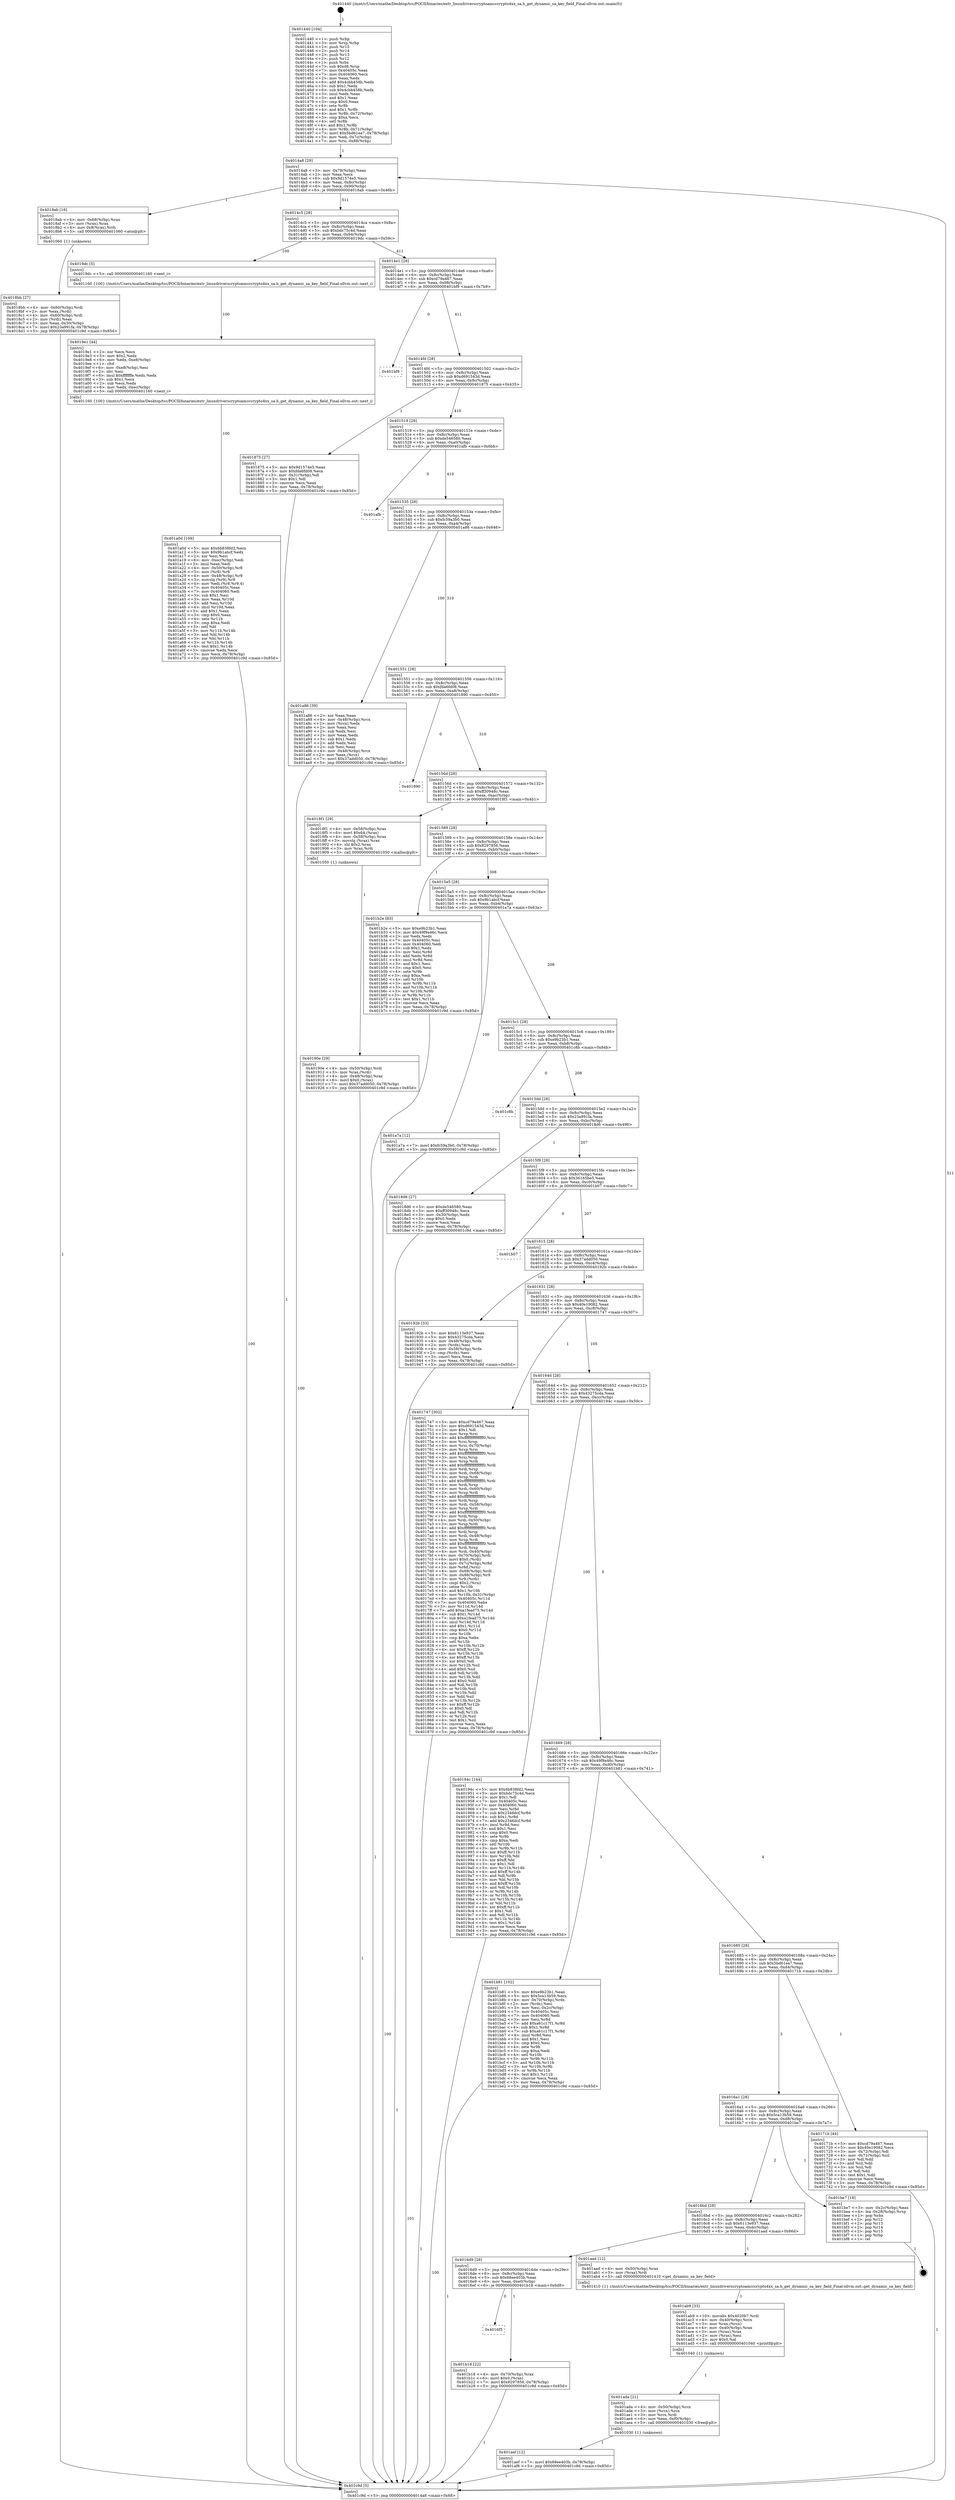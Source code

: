 digraph "0x401440" {
  label = "0x401440 (/mnt/c/Users/mathe/Desktop/tcc/POCII/binaries/extr_linuxdriverscryptoamcccrypto4xx_sa.h_get_dynamic_sa_key_field_Final-ollvm.out::main(0))"
  labelloc = "t"
  node[shape=record]

  Entry [label="",width=0.3,height=0.3,shape=circle,fillcolor=black,style=filled]
  "0x4014a8" [label="{
     0x4014a8 [29]\l
     | [instrs]\l
     &nbsp;&nbsp;0x4014a8 \<+3\>: mov -0x78(%rbp),%eax\l
     &nbsp;&nbsp;0x4014ab \<+2\>: mov %eax,%ecx\l
     &nbsp;&nbsp;0x4014ad \<+6\>: sub $0x9d1574e5,%ecx\l
     &nbsp;&nbsp;0x4014b3 \<+6\>: mov %eax,-0x8c(%rbp)\l
     &nbsp;&nbsp;0x4014b9 \<+6\>: mov %ecx,-0x90(%rbp)\l
     &nbsp;&nbsp;0x4014bf \<+6\>: je 00000000004018ab \<main+0x46b\>\l
  }"]
  "0x4018ab" [label="{
     0x4018ab [16]\l
     | [instrs]\l
     &nbsp;&nbsp;0x4018ab \<+4\>: mov -0x68(%rbp),%rax\l
     &nbsp;&nbsp;0x4018af \<+3\>: mov (%rax),%rax\l
     &nbsp;&nbsp;0x4018b2 \<+4\>: mov 0x8(%rax),%rdi\l
     &nbsp;&nbsp;0x4018b6 \<+5\>: call 0000000000401060 \<atoi@plt\>\l
     | [calls]\l
     &nbsp;&nbsp;0x401060 \{1\} (unknown)\l
  }"]
  "0x4014c5" [label="{
     0x4014c5 [28]\l
     | [instrs]\l
     &nbsp;&nbsp;0x4014c5 \<+5\>: jmp 00000000004014ca \<main+0x8a\>\l
     &nbsp;&nbsp;0x4014ca \<+6\>: mov -0x8c(%rbp),%eax\l
     &nbsp;&nbsp;0x4014d0 \<+5\>: sub $0xbdc75c4d,%eax\l
     &nbsp;&nbsp;0x4014d5 \<+6\>: mov %eax,-0x94(%rbp)\l
     &nbsp;&nbsp;0x4014db \<+6\>: je 00000000004019dc \<main+0x59c\>\l
  }"]
  Exit [label="",width=0.3,height=0.3,shape=circle,fillcolor=black,style=filled,peripheries=2]
  "0x4019dc" [label="{
     0x4019dc [5]\l
     | [instrs]\l
     &nbsp;&nbsp;0x4019dc \<+5\>: call 0000000000401160 \<next_i\>\l
     | [calls]\l
     &nbsp;&nbsp;0x401160 \{100\} (/mnt/c/Users/mathe/Desktop/tcc/POCII/binaries/extr_linuxdriverscryptoamcccrypto4xx_sa.h_get_dynamic_sa_key_field_Final-ollvm.out::next_i)\l
  }"]
  "0x4014e1" [label="{
     0x4014e1 [28]\l
     | [instrs]\l
     &nbsp;&nbsp;0x4014e1 \<+5\>: jmp 00000000004014e6 \<main+0xa6\>\l
     &nbsp;&nbsp;0x4014e6 \<+6\>: mov -0x8c(%rbp),%eax\l
     &nbsp;&nbsp;0x4014ec \<+5\>: sub $0xcd79a467,%eax\l
     &nbsp;&nbsp;0x4014f1 \<+6\>: mov %eax,-0x98(%rbp)\l
     &nbsp;&nbsp;0x4014f7 \<+6\>: je 0000000000401bf9 \<main+0x7b9\>\l
  }"]
  "0x4016f5" [label="{
     0x4016f5\l
  }", style=dashed]
  "0x401bf9" [label="{
     0x401bf9\l
  }", style=dashed]
  "0x4014fd" [label="{
     0x4014fd [28]\l
     | [instrs]\l
     &nbsp;&nbsp;0x4014fd \<+5\>: jmp 0000000000401502 \<main+0xc2\>\l
     &nbsp;&nbsp;0x401502 \<+6\>: mov -0x8c(%rbp),%eax\l
     &nbsp;&nbsp;0x401508 \<+5\>: sub $0xd691543d,%eax\l
     &nbsp;&nbsp;0x40150d \<+6\>: mov %eax,-0x9c(%rbp)\l
     &nbsp;&nbsp;0x401513 \<+6\>: je 0000000000401875 \<main+0x435\>\l
  }"]
  "0x401b18" [label="{
     0x401b18 [22]\l
     | [instrs]\l
     &nbsp;&nbsp;0x401b18 \<+4\>: mov -0x70(%rbp),%rax\l
     &nbsp;&nbsp;0x401b1c \<+6\>: movl $0x0,(%rax)\l
     &nbsp;&nbsp;0x401b22 \<+7\>: movl $0x8297856,-0x78(%rbp)\l
     &nbsp;&nbsp;0x401b29 \<+5\>: jmp 0000000000401c9d \<main+0x85d\>\l
  }"]
  "0x401875" [label="{
     0x401875 [27]\l
     | [instrs]\l
     &nbsp;&nbsp;0x401875 \<+5\>: mov $0x9d1574e5,%eax\l
     &nbsp;&nbsp;0x40187a \<+5\>: mov $0xfda6fd08,%ecx\l
     &nbsp;&nbsp;0x40187f \<+3\>: mov -0x31(%rbp),%dl\l
     &nbsp;&nbsp;0x401882 \<+3\>: test $0x1,%dl\l
     &nbsp;&nbsp;0x401885 \<+3\>: cmovne %ecx,%eax\l
     &nbsp;&nbsp;0x401888 \<+3\>: mov %eax,-0x78(%rbp)\l
     &nbsp;&nbsp;0x40188b \<+5\>: jmp 0000000000401c9d \<main+0x85d\>\l
  }"]
  "0x401519" [label="{
     0x401519 [28]\l
     | [instrs]\l
     &nbsp;&nbsp;0x401519 \<+5\>: jmp 000000000040151e \<main+0xde\>\l
     &nbsp;&nbsp;0x40151e \<+6\>: mov -0x8c(%rbp),%eax\l
     &nbsp;&nbsp;0x401524 \<+5\>: sub $0xde546580,%eax\l
     &nbsp;&nbsp;0x401529 \<+6\>: mov %eax,-0xa0(%rbp)\l
     &nbsp;&nbsp;0x40152f \<+6\>: je 0000000000401afb \<main+0x6bb\>\l
  }"]
  "0x401aef" [label="{
     0x401aef [12]\l
     | [instrs]\l
     &nbsp;&nbsp;0x401aef \<+7\>: movl $0x68ee403b,-0x78(%rbp)\l
     &nbsp;&nbsp;0x401af6 \<+5\>: jmp 0000000000401c9d \<main+0x85d\>\l
  }"]
  "0x401afb" [label="{
     0x401afb\l
  }", style=dashed]
  "0x401535" [label="{
     0x401535 [28]\l
     | [instrs]\l
     &nbsp;&nbsp;0x401535 \<+5\>: jmp 000000000040153a \<main+0xfa\>\l
     &nbsp;&nbsp;0x40153a \<+6\>: mov -0x8c(%rbp),%eax\l
     &nbsp;&nbsp;0x401540 \<+5\>: sub $0xfc59a3b0,%eax\l
     &nbsp;&nbsp;0x401545 \<+6\>: mov %eax,-0xa4(%rbp)\l
     &nbsp;&nbsp;0x40154b \<+6\>: je 0000000000401a86 \<main+0x646\>\l
  }"]
  "0x401ada" [label="{
     0x401ada [21]\l
     | [instrs]\l
     &nbsp;&nbsp;0x401ada \<+4\>: mov -0x50(%rbp),%rcx\l
     &nbsp;&nbsp;0x401ade \<+3\>: mov (%rcx),%rcx\l
     &nbsp;&nbsp;0x401ae1 \<+3\>: mov %rcx,%rdi\l
     &nbsp;&nbsp;0x401ae4 \<+6\>: mov %eax,-0xf0(%rbp)\l
     &nbsp;&nbsp;0x401aea \<+5\>: call 0000000000401030 \<free@plt\>\l
     | [calls]\l
     &nbsp;&nbsp;0x401030 \{1\} (unknown)\l
  }"]
  "0x401a86" [label="{
     0x401a86 [39]\l
     | [instrs]\l
     &nbsp;&nbsp;0x401a86 \<+2\>: xor %eax,%eax\l
     &nbsp;&nbsp;0x401a88 \<+4\>: mov -0x48(%rbp),%rcx\l
     &nbsp;&nbsp;0x401a8c \<+2\>: mov (%rcx),%edx\l
     &nbsp;&nbsp;0x401a8e \<+2\>: mov %eax,%esi\l
     &nbsp;&nbsp;0x401a90 \<+2\>: sub %edx,%esi\l
     &nbsp;&nbsp;0x401a92 \<+2\>: mov %eax,%edx\l
     &nbsp;&nbsp;0x401a94 \<+3\>: sub $0x1,%edx\l
     &nbsp;&nbsp;0x401a97 \<+2\>: add %edx,%esi\l
     &nbsp;&nbsp;0x401a99 \<+2\>: sub %esi,%eax\l
     &nbsp;&nbsp;0x401a9b \<+4\>: mov -0x48(%rbp),%rcx\l
     &nbsp;&nbsp;0x401a9f \<+2\>: mov %eax,(%rcx)\l
     &nbsp;&nbsp;0x401aa1 \<+7\>: movl $0x37add050,-0x78(%rbp)\l
     &nbsp;&nbsp;0x401aa8 \<+5\>: jmp 0000000000401c9d \<main+0x85d\>\l
  }"]
  "0x401551" [label="{
     0x401551 [28]\l
     | [instrs]\l
     &nbsp;&nbsp;0x401551 \<+5\>: jmp 0000000000401556 \<main+0x116\>\l
     &nbsp;&nbsp;0x401556 \<+6\>: mov -0x8c(%rbp),%eax\l
     &nbsp;&nbsp;0x40155c \<+5\>: sub $0xfda6fd08,%eax\l
     &nbsp;&nbsp;0x401561 \<+6\>: mov %eax,-0xa8(%rbp)\l
     &nbsp;&nbsp;0x401567 \<+6\>: je 0000000000401890 \<main+0x450\>\l
  }"]
  "0x401ab9" [label="{
     0x401ab9 [33]\l
     | [instrs]\l
     &nbsp;&nbsp;0x401ab9 \<+10\>: movabs $0x4020b7,%rdi\l
     &nbsp;&nbsp;0x401ac3 \<+4\>: mov -0x40(%rbp),%rcx\l
     &nbsp;&nbsp;0x401ac7 \<+3\>: mov %rax,(%rcx)\l
     &nbsp;&nbsp;0x401aca \<+4\>: mov -0x40(%rbp),%rax\l
     &nbsp;&nbsp;0x401ace \<+3\>: mov (%rax),%rax\l
     &nbsp;&nbsp;0x401ad1 \<+2\>: mov (%rax),%esi\l
     &nbsp;&nbsp;0x401ad3 \<+2\>: mov $0x0,%al\l
     &nbsp;&nbsp;0x401ad5 \<+5\>: call 0000000000401040 \<printf@plt\>\l
     | [calls]\l
     &nbsp;&nbsp;0x401040 \{1\} (unknown)\l
  }"]
  "0x401890" [label="{
     0x401890\l
  }", style=dashed]
  "0x40156d" [label="{
     0x40156d [28]\l
     | [instrs]\l
     &nbsp;&nbsp;0x40156d \<+5\>: jmp 0000000000401572 \<main+0x132\>\l
     &nbsp;&nbsp;0x401572 \<+6\>: mov -0x8c(%rbp),%eax\l
     &nbsp;&nbsp;0x401578 \<+5\>: sub $0xff30948c,%eax\l
     &nbsp;&nbsp;0x40157d \<+6\>: mov %eax,-0xac(%rbp)\l
     &nbsp;&nbsp;0x401583 \<+6\>: je 00000000004018f1 \<main+0x4b1\>\l
  }"]
  "0x4016d9" [label="{
     0x4016d9 [28]\l
     | [instrs]\l
     &nbsp;&nbsp;0x4016d9 \<+5\>: jmp 00000000004016de \<main+0x29e\>\l
     &nbsp;&nbsp;0x4016de \<+6\>: mov -0x8c(%rbp),%eax\l
     &nbsp;&nbsp;0x4016e4 \<+5\>: sub $0x68ee403b,%eax\l
     &nbsp;&nbsp;0x4016e9 \<+6\>: mov %eax,-0xe0(%rbp)\l
     &nbsp;&nbsp;0x4016ef \<+6\>: je 0000000000401b18 \<main+0x6d8\>\l
  }"]
  "0x4018f1" [label="{
     0x4018f1 [29]\l
     | [instrs]\l
     &nbsp;&nbsp;0x4018f1 \<+4\>: mov -0x58(%rbp),%rax\l
     &nbsp;&nbsp;0x4018f5 \<+6\>: movl $0x64,(%rax)\l
     &nbsp;&nbsp;0x4018fb \<+4\>: mov -0x58(%rbp),%rax\l
     &nbsp;&nbsp;0x4018ff \<+3\>: movslq (%rax),%rax\l
     &nbsp;&nbsp;0x401902 \<+4\>: shl $0x2,%rax\l
     &nbsp;&nbsp;0x401906 \<+3\>: mov %rax,%rdi\l
     &nbsp;&nbsp;0x401909 \<+5\>: call 0000000000401050 \<malloc@plt\>\l
     | [calls]\l
     &nbsp;&nbsp;0x401050 \{1\} (unknown)\l
  }"]
  "0x401589" [label="{
     0x401589 [28]\l
     | [instrs]\l
     &nbsp;&nbsp;0x401589 \<+5\>: jmp 000000000040158e \<main+0x14e\>\l
     &nbsp;&nbsp;0x40158e \<+6\>: mov -0x8c(%rbp),%eax\l
     &nbsp;&nbsp;0x401594 \<+5\>: sub $0x8297856,%eax\l
     &nbsp;&nbsp;0x401599 \<+6\>: mov %eax,-0xb0(%rbp)\l
     &nbsp;&nbsp;0x40159f \<+6\>: je 0000000000401b2e \<main+0x6ee\>\l
  }"]
  "0x401aad" [label="{
     0x401aad [12]\l
     | [instrs]\l
     &nbsp;&nbsp;0x401aad \<+4\>: mov -0x50(%rbp),%rax\l
     &nbsp;&nbsp;0x401ab1 \<+3\>: mov (%rax),%rdi\l
     &nbsp;&nbsp;0x401ab4 \<+5\>: call 0000000000401410 \<get_dynamic_sa_key_field\>\l
     | [calls]\l
     &nbsp;&nbsp;0x401410 \{1\} (/mnt/c/Users/mathe/Desktop/tcc/POCII/binaries/extr_linuxdriverscryptoamcccrypto4xx_sa.h_get_dynamic_sa_key_field_Final-ollvm.out::get_dynamic_sa_key_field)\l
  }"]
  "0x401b2e" [label="{
     0x401b2e [83]\l
     | [instrs]\l
     &nbsp;&nbsp;0x401b2e \<+5\>: mov $0xe9b23b1,%eax\l
     &nbsp;&nbsp;0x401b33 \<+5\>: mov $0x49f9a46c,%ecx\l
     &nbsp;&nbsp;0x401b38 \<+2\>: xor %edx,%edx\l
     &nbsp;&nbsp;0x401b3a \<+7\>: mov 0x40405c,%esi\l
     &nbsp;&nbsp;0x401b41 \<+7\>: mov 0x404060,%edi\l
     &nbsp;&nbsp;0x401b48 \<+3\>: sub $0x1,%edx\l
     &nbsp;&nbsp;0x401b4b \<+3\>: mov %esi,%r8d\l
     &nbsp;&nbsp;0x401b4e \<+3\>: add %edx,%r8d\l
     &nbsp;&nbsp;0x401b51 \<+4\>: imul %r8d,%esi\l
     &nbsp;&nbsp;0x401b55 \<+3\>: and $0x1,%esi\l
     &nbsp;&nbsp;0x401b58 \<+3\>: cmp $0x0,%esi\l
     &nbsp;&nbsp;0x401b5b \<+4\>: sete %r9b\l
     &nbsp;&nbsp;0x401b5f \<+3\>: cmp $0xa,%edi\l
     &nbsp;&nbsp;0x401b62 \<+4\>: setl %r10b\l
     &nbsp;&nbsp;0x401b66 \<+3\>: mov %r9b,%r11b\l
     &nbsp;&nbsp;0x401b69 \<+3\>: and %r10b,%r11b\l
     &nbsp;&nbsp;0x401b6c \<+3\>: xor %r10b,%r9b\l
     &nbsp;&nbsp;0x401b6f \<+3\>: or %r9b,%r11b\l
     &nbsp;&nbsp;0x401b72 \<+4\>: test $0x1,%r11b\l
     &nbsp;&nbsp;0x401b76 \<+3\>: cmovne %ecx,%eax\l
     &nbsp;&nbsp;0x401b79 \<+3\>: mov %eax,-0x78(%rbp)\l
     &nbsp;&nbsp;0x401b7c \<+5\>: jmp 0000000000401c9d \<main+0x85d\>\l
  }"]
  "0x4015a5" [label="{
     0x4015a5 [28]\l
     | [instrs]\l
     &nbsp;&nbsp;0x4015a5 \<+5\>: jmp 00000000004015aa \<main+0x16a\>\l
     &nbsp;&nbsp;0x4015aa \<+6\>: mov -0x8c(%rbp),%eax\l
     &nbsp;&nbsp;0x4015b0 \<+5\>: sub $0x9b1abcf,%eax\l
     &nbsp;&nbsp;0x4015b5 \<+6\>: mov %eax,-0xb4(%rbp)\l
     &nbsp;&nbsp;0x4015bb \<+6\>: je 0000000000401a7a \<main+0x63a\>\l
  }"]
  "0x4016bd" [label="{
     0x4016bd [28]\l
     | [instrs]\l
     &nbsp;&nbsp;0x4016bd \<+5\>: jmp 00000000004016c2 \<main+0x282\>\l
     &nbsp;&nbsp;0x4016c2 \<+6\>: mov -0x8c(%rbp),%eax\l
     &nbsp;&nbsp;0x4016c8 \<+5\>: sub $0x6113e937,%eax\l
     &nbsp;&nbsp;0x4016cd \<+6\>: mov %eax,-0xdc(%rbp)\l
     &nbsp;&nbsp;0x4016d3 \<+6\>: je 0000000000401aad \<main+0x66d\>\l
  }"]
  "0x401a7a" [label="{
     0x401a7a [12]\l
     | [instrs]\l
     &nbsp;&nbsp;0x401a7a \<+7\>: movl $0xfc59a3b0,-0x78(%rbp)\l
     &nbsp;&nbsp;0x401a81 \<+5\>: jmp 0000000000401c9d \<main+0x85d\>\l
  }"]
  "0x4015c1" [label="{
     0x4015c1 [28]\l
     | [instrs]\l
     &nbsp;&nbsp;0x4015c1 \<+5\>: jmp 00000000004015c6 \<main+0x186\>\l
     &nbsp;&nbsp;0x4015c6 \<+6\>: mov -0x8c(%rbp),%eax\l
     &nbsp;&nbsp;0x4015cc \<+5\>: sub $0xe9b23b1,%eax\l
     &nbsp;&nbsp;0x4015d1 \<+6\>: mov %eax,-0xb8(%rbp)\l
     &nbsp;&nbsp;0x4015d7 \<+6\>: je 0000000000401c8b \<main+0x84b\>\l
  }"]
  "0x401be7" [label="{
     0x401be7 [18]\l
     | [instrs]\l
     &nbsp;&nbsp;0x401be7 \<+3\>: mov -0x2c(%rbp),%eax\l
     &nbsp;&nbsp;0x401bea \<+4\>: lea -0x28(%rbp),%rsp\l
     &nbsp;&nbsp;0x401bee \<+1\>: pop %rbx\l
     &nbsp;&nbsp;0x401bef \<+2\>: pop %r12\l
     &nbsp;&nbsp;0x401bf1 \<+2\>: pop %r13\l
     &nbsp;&nbsp;0x401bf3 \<+2\>: pop %r14\l
     &nbsp;&nbsp;0x401bf5 \<+2\>: pop %r15\l
     &nbsp;&nbsp;0x401bf7 \<+1\>: pop %rbp\l
     &nbsp;&nbsp;0x401bf8 \<+1\>: ret\l
  }"]
  "0x401c8b" [label="{
     0x401c8b\l
  }", style=dashed]
  "0x4015dd" [label="{
     0x4015dd [28]\l
     | [instrs]\l
     &nbsp;&nbsp;0x4015dd \<+5\>: jmp 00000000004015e2 \<main+0x1a2\>\l
     &nbsp;&nbsp;0x4015e2 \<+6\>: mov -0x8c(%rbp),%eax\l
     &nbsp;&nbsp;0x4015e8 \<+5\>: sub $0x23a991fa,%eax\l
     &nbsp;&nbsp;0x4015ed \<+6\>: mov %eax,-0xbc(%rbp)\l
     &nbsp;&nbsp;0x4015f3 \<+6\>: je 00000000004018d6 \<main+0x496\>\l
  }"]
  "0x401a0d" [label="{
     0x401a0d [109]\l
     | [instrs]\l
     &nbsp;&nbsp;0x401a0d \<+5\>: mov $0x6b838fd2,%ecx\l
     &nbsp;&nbsp;0x401a12 \<+5\>: mov $0x9b1abcf,%edx\l
     &nbsp;&nbsp;0x401a17 \<+2\>: xor %esi,%esi\l
     &nbsp;&nbsp;0x401a19 \<+6\>: mov -0xec(%rbp),%edi\l
     &nbsp;&nbsp;0x401a1f \<+3\>: imul %eax,%edi\l
     &nbsp;&nbsp;0x401a22 \<+4\>: mov -0x50(%rbp),%r8\l
     &nbsp;&nbsp;0x401a26 \<+3\>: mov (%r8),%r8\l
     &nbsp;&nbsp;0x401a29 \<+4\>: mov -0x48(%rbp),%r9\l
     &nbsp;&nbsp;0x401a2d \<+3\>: movslq (%r9),%r9\l
     &nbsp;&nbsp;0x401a30 \<+4\>: mov %edi,(%r8,%r9,4)\l
     &nbsp;&nbsp;0x401a34 \<+7\>: mov 0x40405c,%eax\l
     &nbsp;&nbsp;0x401a3b \<+7\>: mov 0x404060,%edi\l
     &nbsp;&nbsp;0x401a42 \<+3\>: sub $0x1,%esi\l
     &nbsp;&nbsp;0x401a45 \<+3\>: mov %eax,%r10d\l
     &nbsp;&nbsp;0x401a48 \<+3\>: add %esi,%r10d\l
     &nbsp;&nbsp;0x401a4b \<+4\>: imul %r10d,%eax\l
     &nbsp;&nbsp;0x401a4f \<+3\>: and $0x1,%eax\l
     &nbsp;&nbsp;0x401a52 \<+3\>: cmp $0x0,%eax\l
     &nbsp;&nbsp;0x401a55 \<+4\>: sete %r11b\l
     &nbsp;&nbsp;0x401a59 \<+3\>: cmp $0xa,%edi\l
     &nbsp;&nbsp;0x401a5c \<+3\>: setl %bl\l
     &nbsp;&nbsp;0x401a5f \<+3\>: mov %r11b,%r14b\l
     &nbsp;&nbsp;0x401a62 \<+3\>: and %bl,%r14b\l
     &nbsp;&nbsp;0x401a65 \<+3\>: xor %bl,%r11b\l
     &nbsp;&nbsp;0x401a68 \<+3\>: or %r11b,%r14b\l
     &nbsp;&nbsp;0x401a6b \<+4\>: test $0x1,%r14b\l
     &nbsp;&nbsp;0x401a6f \<+3\>: cmovne %edx,%ecx\l
     &nbsp;&nbsp;0x401a72 \<+3\>: mov %ecx,-0x78(%rbp)\l
     &nbsp;&nbsp;0x401a75 \<+5\>: jmp 0000000000401c9d \<main+0x85d\>\l
  }"]
  "0x4018d6" [label="{
     0x4018d6 [27]\l
     | [instrs]\l
     &nbsp;&nbsp;0x4018d6 \<+5\>: mov $0xde546580,%eax\l
     &nbsp;&nbsp;0x4018db \<+5\>: mov $0xff30948c,%ecx\l
     &nbsp;&nbsp;0x4018e0 \<+3\>: mov -0x30(%rbp),%edx\l
     &nbsp;&nbsp;0x4018e3 \<+3\>: cmp $0x0,%edx\l
     &nbsp;&nbsp;0x4018e6 \<+3\>: cmove %ecx,%eax\l
     &nbsp;&nbsp;0x4018e9 \<+3\>: mov %eax,-0x78(%rbp)\l
     &nbsp;&nbsp;0x4018ec \<+5\>: jmp 0000000000401c9d \<main+0x85d\>\l
  }"]
  "0x4015f9" [label="{
     0x4015f9 [28]\l
     | [instrs]\l
     &nbsp;&nbsp;0x4015f9 \<+5\>: jmp 00000000004015fe \<main+0x1be\>\l
     &nbsp;&nbsp;0x4015fe \<+6\>: mov -0x8c(%rbp),%eax\l
     &nbsp;&nbsp;0x401604 \<+5\>: sub $0x36165be5,%eax\l
     &nbsp;&nbsp;0x401609 \<+6\>: mov %eax,-0xc0(%rbp)\l
     &nbsp;&nbsp;0x40160f \<+6\>: je 0000000000401b07 \<main+0x6c7\>\l
  }"]
  "0x4019e1" [label="{
     0x4019e1 [44]\l
     | [instrs]\l
     &nbsp;&nbsp;0x4019e1 \<+2\>: xor %ecx,%ecx\l
     &nbsp;&nbsp;0x4019e3 \<+5\>: mov $0x2,%edx\l
     &nbsp;&nbsp;0x4019e8 \<+6\>: mov %edx,-0xe8(%rbp)\l
     &nbsp;&nbsp;0x4019ee \<+1\>: cltd\l
     &nbsp;&nbsp;0x4019ef \<+6\>: mov -0xe8(%rbp),%esi\l
     &nbsp;&nbsp;0x4019f5 \<+2\>: idiv %esi\l
     &nbsp;&nbsp;0x4019f7 \<+6\>: imul $0xfffffffe,%edx,%edx\l
     &nbsp;&nbsp;0x4019fd \<+3\>: sub $0x1,%ecx\l
     &nbsp;&nbsp;0x401a00 \<+2\>: sub %ecx,%edx\l
     &nbsp;&nbsp;0x401a02 \<+6\>: mov %edx,-0xec(%rbp)\l
     &nbsp;&nbsp;0x401a08 \<+5\>: call 0000000000401160 \<next_i\>\l
     | [calls]\l
     &nbsp;&nbsp;0x401160 \{100\} (/mnt/c/Users/mathe/Desktop/tcc/POCII/binaries/extr_linuxdriverscryptoamcccrypto4xx_sa.h_get_dynamic_sa_key_field_Final-ollvm.out::next_i)\l
  }"]
  "0x401b07" [label="{
     0x401b07\l
  }", style=dashed]
  "0x401615" [label="{
     0x401615 [28]\l
     | [instrs]\l
     &nbsp;&nbsp;0x401615 \<+5\>: jmp 000000000040161a \<main+0x1da\>\l
     &nbsp;&nbsp;0x40161a \<+6\>: mov -0x8c(%rbp),%eax\l
     &nbsp;&nbsp;0x401620 \<+5\>: sub $0x37add050,%eax\l
     &nbsp;&nbsp;0x401625 \<+6\>: mov %eax,-0xc4(%rbp)\l
     &nbsp;&nbsp;0x40162b \<+6\>: je 000000000040192b \<main+0x4eb\>\l
  }"]
  "0x40190e" [label="{
     0x40190e [29]\l
     | [instrs]\l
     &nbsp;&nbsp;0x40190e \<+4\>: mov -0x50(%rbp),%rdi\l
     &nbsp;&nbsp;0x401912 \<+3\>: mov %rax,(%rdi)\l
     &nbsp;&nbsp;0x401915 \<+4\>: mov -0x48(%rbp),%rax\l
     &nbsp;&nbsp;0x401919 \<+6\>: movl $0x0,(%rax)\l
     &nbsp;&nbsp;0x40191f \<+7\>: movl $0x37add050,-0x78(%rbp)\l
     &nbsp;&nbsp;0x401926 \<+5\>: jmp 0000000000401c9d \<main+0x85d\>\l
  }"]
  "0x40192b" [label="{
     0x40192b [33]\l
     | [instrs]\l
     &nbsp;&nbsp;0x40192b \<+5\>: mov $0x6113e937,%eax\l
     &nbsp;&nbsp;0x401930 \<+5\>: mov $0x43275cda,%ecx\l
     &nbsp;&nbsp;0x401935 \<+4\>: mov -0x48(%rbp),%rdx\l
     &nbsp;&nbsp;0x401939 \<+2\>: mov (%rdx),%esi\l
     &nbsp;&nbsp;0x40193b \<+4\>: mov -0x58(%rbp),%rdx\l
     &nbsp;&nbsp;0x40193f \<+2\>: cmp (%rdx),%esi\l
     &nbsp;&nbsp;0x401941 \<+3\>: cmovl %ecx,%eax\l
     &nbsp;&nbsp;0x401944 \<+3\>: mov %eax,-0x78(%rbp)\l
     &nbsp;&nbsp;0x401947 \<+5\>: jmp 0000000000401c9d \<main+0x85d\>\l
  }"]
  "0x401631" [label="{
     0x401631 [28]\l
     | [instrs]\l
     &nbsp;&nbsp;0x401631 \<+5\>: jmp 0000000000401636 \<main+0x1f6\>\l
     &nbsp;&nbsp;0x401636 \<+6\>: mov -0x8c(%rbp),%eax\l
     &nbsp;&nbsp;0x40163c \<+5\>: sub $0x40e19082,%eax\l
     &nbsp;&nbsp;0x401641 \<+6\>: mov %eax,-0xc8(%rbp)\l
     &nbsp;&nbsp;0x401647 \<+6\>: je 0000000000401747 \<main+0x307\>\l
  }"]
  "0x4018bb" [label="{
     0x4018bb [27]\l
     | [instrs]\l
     &nbsp;&nbsp;0x4018bb \<+4\>: mov -0x60(%rbp),%rdi\l
     &nbsp;&nbsp;0x4018bf \<+2\>: mov %eax,(%rdi)\l
     &nbsp;&nbsp;0x4018c1 \<+4\>: mov -0x60(%rbp),%rdi\l
     &nbsp;&nbsp;0x4018c5 \<+2\>: mov (%rdi),%eax\l
     &nbsp;&nbsp;0x4018c7 \<+3\>: mov %eax,-0x30(%rbp)\l
     &nbsp;&nbsp;0x4018ca \<+7\>: movl $0x23a991fa,-0x78(%rbp)\l
     &nbsp;&nbsp;0x4018d1 \<+5\>: jmp 0000000000401c9d \<main+0x85d\>\l
  }"]
  "0x401747" [label="{
     0x401747 [302]\l
     | [instrs]\l
     &nbsp;&nbsp;0x401747 \<+5\>: mov $0xcd79a467,%eax\l
     &nbsp;&nbsp;0x40174c \<+5\>: mov $0xd691543d,%ecx\l
     &nbsp;&nbsp;0x401751 \<+2\>: mov $0x1,%dl\l
     &nbsp;&nbsp;0x401753 \<+3\>: mov %rsp,%rsi\l
     &nbsp;&nbsp;0x401756 \<+4\>: add $0xfffffffffffffff0,%rsi\l
     &nbsp;&nbsp;0x40175a \<+3\>: mov %rsi,%rsp\l
     &nbsp;&nbsp;0x40175d \<+4\>: mov %rsi,-0x70(%rbp)\l
     &nbsp;&nbsp;0x401761 \<+3\>: mov %rsp,%rsi\l
     &nbsp;&nbsp;0x401764 \<+4\>: add $0xfffffffffffffff0,%rsi\l
     &nbsp;&nbsp;0x401768 \<+3\>: mov %rsi,%rsp\l
     &nbsp;&nbsp;0x40176b \<+3\>: mov %rsp,%rdi\l
     &nbsp;&nbsp;0x40176e \<+4\>: add $0xfffffffffffffff0,%rdi\l
     &nbsp;&nbsp;0x401772 \<+3\>: mov %rdi,%rsp\l
     &nbsp;&nbsp;0x401775 \<+4\>: mov %rdi,-0x68(%rbp)\l
     &nbsp;&nbsp;0x401779 \<+3\>: mov %rsp,%rdi\l
     &nbsp;&nbsp;0x40177c \<+4\>: add $0xfffffffffffffff0,%rdi\l
     &nbsp;&nbsp;0x401780 \<+3\>: mov %rdi,%rsp\l
     &nbsp;&nbsp;0x401783 \<+4\>: mov %rdi,-0x60(%rbp)\l
     &nbsp;&nbsp;0x401787 \<+3\>: mov %rsp,%rdi\l
     &nbsp;&nbsp;0x40178a \<+4\>: add $0xfffffffffffffff0,%rdi\l
     &nbsp;&nbsp;0x40178e \<+3\>: mov %rdi,%rsp\l
     &nbsp;&nbsp;0x401791 \<+4\>: mov %rdi,-0x58(%rbp)\l
     &nbsp;&nbsp;0x401795 \<+3\>: mov %rsp,%rdi\l
     &nbsp;&nbsp;0x401798 \<+4\>: add $0xfffffffffffffff0,%rdi\l
     &nbsp;&nbsp;0x40179c \<+3\>: mov %rdi,%rsp\l
     &nbsp;&nbsp;0x40179f \<+4\>: mov %rdi,-0x50(%rbp)\l
     &nbsp;&nbsp;0x4017a3 \<+3\>: mov %rsp,%rdi\l
     &nbsp;&nbsp;0x4017a6 \<+4\>: add $0xfffffffffffffff0,%rdi\l
     &nbsp;&nbsp;0x4017aa \<+3\>: mov %rdi,%rsp\l
     &nbsp;&nbsp;0x4017ad \<+4\>: mov %rdi,-0x48(%rbp)\l
     &nbsp;&nbsp;0x4017b1 \<+3\>: mov %rsp,%rdi\l
     &nbsp;&nbsp;0x4017b4 \<+4\>: add $0xfffffffffffffff0,%rdi\l
     &nbsp;&nbsp;0x4017b8 \<+3\>: mov %rdi,%rsp\l
     &nbsp;&nbsp;0x4017bb \<+4\>: mov %rdi,-0x40(%rbp)\l
     &nbsp;&nbsp;0x4017bf \<+4\>: mov -0x70(%rbp),%rdi\l
     &nbsp;&nbsp;0x4017c3 \<+6\>: movl $0x0,(%rdi)\l
     &nbsp;&nbsp;0x4017c9 \<+4\>: mov -0x7c(%rbp),%r8d\l
     &nbsp;&nbsp;0x4017cd \<+3\>: mov %r8d,(%rsi)\l
     &nbsp;&nbsp;0x4017d0 \<+4\>: mov -0x68(%rbp),%rdi\l
     &nbsp;&nbsp;0x4017d4 \<+7\>: mov -0x88(%rbp),%r9\l
     &nbsp;&nbsp;0x4017db \<+3\>: mov %r9,(%rdi)\l
     &nbsp;&nbsp;0x4017de \<+3\>: cmpl $0x2,(%rsi)\l
     &nbsp;&nbsp;0x4017e1 \<+4\>: setne %r10b\l
     &nbsp;&nbsp;0x4017e5 \<+4\>: and $0x1,%r10b\l
     &nbsp;&nbsp;0x4017e9 \<+4\>: mov %r10b,-0x31(%rbp)\l
     &nbsp;&nbsp;0x4017ed \<+8\>: mov 0x40405c,%r11d\l
     &nbsp;&nbsp;0x4017f5 \<+7\>: mov 0x404060,%ebx\l
     &nbsp;&nbsp;0x4017fc \<+3\>: mov %r11d,%r14d\l
     &nbsp;&nbsp;0x4017ff \<+7\>: add $0xa1fead75,%r14d\l
     &nbsp;&nbsp;0x401806 \<+4\>: sub $0x1,%r14d\l
     &nbsp;&nbsp;0x40180a \<+7\>: sub $0xa1fead75,%r14d\l
     &nbsp;&nbsp;0x401811 \<+4\>: imul %r14d,%r11d\l
     &nbsp;&nbsp;0x401815 \<+4\>: and $0x1,%r11d\l
     &nbsp;&nbsp;0x401819 \<+4\>: cmp $0x0,%r11d\l
     &nbsp;&nbsp;0x40181d \<+4\>: sete %r10b\l
     &nbsp;&nbsp;0x401821 \<+3\>: cmp $0xa,%ebx\l
     &nbsp;&nbsp;0x401824 \<+4\>: setl %r15b\l
     &nbsp;&nbsp;0x401828 \<+3\>: mov %r10b,%r12b\l
     &nbsp;&nbsp;0x40182b \<+4\>: xor $0xff,%r12b\l
     &nbsp;&nbsp;0x40182f \<+3\>: mov %r15b,%r13b\l
     &nbsp;&nbsp;0x401832 \<+4\>: xor $0xff,%r13b\l
     &nbsp;&nbsp;0x401836 \<+3\>: xor $0x0,%dl\l
     &nbsp;&nbsp;0x401839 \<+3\>: mov %r12b,%sil\l
     &nbsp;&nbsp;0x40183c \<+4\>: and $0x0,%sil\l
     &nbsp;&nbsp;0x401840 \<+3\>: and %dl,%r10b\l
     &nbsp;&nbsp;0x401843 \<+3\>: mov %r13b,%dil\l
     &nbsp;&nbsp;0x401846 \<+4\>: and $0x0,%dil\l
     &nbsp;&nbsp;0x40184a \<+3\>: and %dl,%r15b\l
     &nbsp;&nbsp;0x40184d \<+3\>: or %r10b,%sil\l
     &nbsp;&nbsp;0x401850 \<+3\>: or %r15b,%dil\l
     &nbsp;&nbsp;0x401853 \<+3\>: xor %dil,%sil\l
     &nbsp;&nbsp;0x401856 \<+3\>: or %r13b,%r12b\l
     &nbsp;&nbsp;0x401859 \<+4\>: xor $0xff,%r12b\l
     &nbsp;&nbsp;0x40185d \<+3\>: or $0x0,%dl\l
     &nbsp;&nbsp;0x401860 \<+3\>: and %dl,%r12b\l
     &nbsp;&nbsp;0x401863 \<+3\>: or %r12b,%sil\l
     &nbsp;&nbsp;0x401866 \<+4\>: test $0x1,%sil\l
     &nbsp;&nbsp;0x40186a \<+3\>: cmovne %ecx,%eax\l
     &nbsp;&nbsp;0x40186d \<+3\>: mov %eax,-0x78(%rbp)\l
     &nbsp;&nbsp;0x401870 \<+5\>: jmp 0000000000401c9d \<main+0x85d\>\l
  }"]
  "0x40164d" [label="{
     0x40164d [28]\l
     | [instrs]\l
     &nbsp;&nbsp;0x40164d \<+5\>: jmp 0000000000401652 \<main+0x212\>\l
     &nbsp;&nbsp;0x401652 \<+6\>: mov -0x8c(%rbp),%eax\l
     &nbsp;&nbsp;0x401658 \<+5\>: sub $0x43275cda,%eax\l
     &nbsp;&nbsp;0x40165d \<+6\>: mov %eax,-0xcc(%rbp)\l
     &nbsp;&nbsp;0x401663 \<+6\>: je 000000000040194c \<main+0x50c\>\l
  }"]
  "0x401440" [label="{
     0x401440 [104]\l
     | [instrs]\l
     &nbsp;&nbsp;0x401440 \<+1\>: push %rbp\l
     &nbsp;&nbsp;0x401441 \<+3\>: mov %rsp,%rbp\l
     &nbsp;&nbsp;0x401444 \<+2\>: push %r15\l
     &nbsp;&nbsp;0x401446 \<+2\>: push %r14\l
     &nbsp;&nbsp;0x401448 \<+2\>: push %r13\l
     &nbsp;&nbsp;0x40144a \<+2\>: push %r12\l
     &nbsp;&nbsp;0x40144c \<+1\>: push %rbx\l
     &nbsp;&nbsp;0x40144d \<+7\>: sub $0xd8,%rsp\l
     &nbsp;&nbsp;0x401454 \<+7\>: mov 0x40405c,%eax\l
     &nbsp;&nbsp;0x40145b \<+7\>: mov 0x404060,%ecx\l
     &nbsp;&nbsp;0x401462 \<+2\>: mov %eax,%edx\l
     &nbsp;&nbsp;0x401464 \<+6\>: add $0x4cbb458b,%edx\l
     &nbsp;&nbsp;0x40146a \<+3\>: sub $0x1,%edx\l
     &nbsp;&nbsp;0x40146d \<+6\>: sub $0x4cbb458b,%edx\l
     &nbsp;&nbsp;0x401473 \<+3\>: imul %edx,%eax\l
     &nbsp;&nbsp;0x401476 \<+3\>: and $0x1,%eax\l
     &nbsp;&nbsp;0x401479 \<+3\>: cmp $0x0,%eax\l
     &nbsp;&nbsp;0x40147c \<+4\>: sete %r8b\l
     &nbsp;&nbsp;0x401480 \<+4\>: and $0x1,%r8b\l
     &nbsp;&nbsp;0x401484 \<+4\>: mov %r8b,-0x72(%rbp)\l
     &nbsp;&nbsp;0x401488 \<+3\>: cmp $0xa,%ecx\l
     &nbsp;&nbsp;0x40148b \<+4\>: setl %r8b\l
     &nbsp;&nbsp;0x40148f \<+4\>: and $0x1,%r8b\l
     &nbsp;&nbsp;0x401493 \<+4\>: mov %r8b,-0x71(%rbp)\l
     &nbsp;&nbsp;0x401497 \<+7\>: movl $0x5bd61ea7,-0x78(%rbp)\l
     &nbsp;&nbsp;0x40149e \<+3\>: mov %edi,-0x7c(%rbp)\l
     &nbsp;&nbsp;0x4014a1 \<+7\>: mov %rsi,-0x88(%rbp)\l
  }"]
  "0x40194c" [label="{
     0x40194c [144]\l
     | [instrs]\l
     &nbsp;&nbsp;0x40194c \<+5\>: mov $0x6b838fd2,%eax\l
     &nbsp;&nbsp;0x401951 \<+5\>: mov $0xbdc75c4d,%ecx\l
     &nbsp;&nbsp;0x401956 \<+2\>: mov $0x1,%dl\l
     &nbsp;&nbsp;0x401958 \<+7\>: mov 0x40405c,%esi\l
     &nbsp;&nbsp;0x40195f \<+7\>: mov 0x404060,%edi\l
     &nbsp;&nbsp;0x401966 \<+3\>: mov %esi,%r8d\l
     &nbsp;&nbsp;0x401969 \<+7\>: sub $0x2346dcf,%r8d\l
     &nbsp;&nbsp;0x401970 \<+4\>: sub $0x1,%r8d\l
     &nbsp;&nbsp;0x401974 \<+7\>: add $0x2346dcf,%r8d\l
     &nbsp;&nbsp;0x40197b \<+4\>: imul %r8d,%esi\l
     &nbsp;&nbsp;0x40197f \<+3\>: and $0x1,%esi\l
     &nbsp;&nbsp;0x401982 \<+3\>: cmp $0x0,%esi\l
     &nbsp;&nbsp;0x401985 \<+4\>: sete %r9b\l
     &nbsp;&nbsp;0x401989 \<+3\>: cmp $0xa,%edi\l
     &nbsp;&nbsp;0x40198c \<+4\>: setl %r10b\l
     &nbsp;&nbsp;0x401990 \<+3\>: mov %r9b,%r11b\l
     &nbsp;&nbsp;0x401993 \<+4\>: xor $0xff,%r11b\l
     &nbsp;&nbsp;0x401997 \<+3\>: mov %r10b,%bl\l
     &nbsp;&nbsp;0x40199a \<+3\>: xor $0xff,%bl\l
     &nbsp;&nbsp;0x40199d \<+3\>: xor $0x1,%dl\l
     &nbsp;&nbsp;0x4019a0 \<+3\>: mov %r11b,%r14b\l
     &nbsp;&nbsp;0x4019a3 \<+4\>: and $0xff,%r14b\l
     &nbsp;&nbsp;0x4019a7 \<+3\>: and %dl,%r9b\l
     &nbsp;&nbsp;0x4019aa \<+3\>: mov %bl,%r15b\l
     &nbsp;&nbsp;0x4019ad \<+4\>: and $0xff,%r15b\l
     &nbsp;&nbsp;0x4019b1 \<+3\>: and %dl,%r10b\l
     &nbsp;&nbsp;0x4019b4 \<+3\>: or %r9b,%r14b\l
     &nbsp;&nbsp;0x4019b7 \<+3\>: or %r10b,%r15b\l
     &nbsp;&nbsp;0x4019ba \<+3\>: xor %r15b,%r14b\l
     &nbsp;&nbsp;0x4019bd \<+3\>: or %bl,%r11b\l
     &nbsp;&nbsp;0x4019c0 \<+4\>: xor $0xff,%r11b\l
     &nbsp;&nbsp;0x4019c4 \<+3\>: or $0x1,%dl\l
     &nbsp;&nbsp;0x4019c7 \<+3\>: and %dl,%r11b\l
     &nbsp;&nbsp;0x4019ca \<+3\>: or %r11b,%r14b\l
     &nbsp;&nbsp;0x4019cd \<+4\>: test $0x1,%r14b\l
     &nbsp;&nbsp;0x4019d1 \<+3\>: cmovne %ecx,%eax\l
     &nbsp;&nbsp;0x4019d4 \<+3\>: mov %eax,-0x78(%rbp)\l
     &nbsp;&nbsp;0x4019d7 \<+5\>: jmp 0000000000401c9d \<main+0x85d\>\l
  }"]
  "0x401669" [label="{
     0x401669 [28]\l
     | [instrs]\l
     &nbsp;&nbsp;0x401669 \<+5\>: jmp 000000000040166e \<main+0x22e\>\l
     &nbsp;&nbsp;0x40166e \<+6\>: mov -0x8c(%rbp),%eax\l
     &nbsp;&nbsp;0x401674 \<+5\>: sub $0x49f9a46c,%eax\l
     &nbsp;&nbsp;0x401679 \<+6\>: mov %eax,-0xd0(%rbp)\l
     &nbsp;&nbsp;0x40167f \<+6\>: je 0000000000401b81 \<main+0x741\>\l
  }"]
  "0x401c9d" [label="{
     0x401c9d [5]\l
     | [instrs]\l
     &nbsp;&nbsp;0x401c9d \<+5\>: jmp 00000000004014a8 \<main+0x68\>\l
  }"]
  "0x401b81" [label="{
     0x401b81 [102]\l
     | [instrs]\l
     &nbsp;&nbsp;0x401b81 \<+5\>: mov $0xe9b23b1,%eax\l
     &nbsp;&nbsp;0x401b86 \<+5\>: mov $0x5ca13b59,%ecx\l
     &nbsp;&nbsp;0x401b8b \<+4\>: mov -0x70(%rbp),%rdx\l
     &nbsp;&nbsp;0x401b8f \<+2\>: mov (%rdx),%esi\l
     &nbsp;&nbsp;0x401b91 \<+3\>: mov %esi,-0x2c(%rbp)\l
     &nbsp;&nbsp;0x401b94 \<+7\>: mov 0x40405c,%esi\l
     &nbsp;&nbsp;0x401b9b \<+7\>: mov 0x404060,%edi\l
     &nbsp;&nbsp;0x401ba2 \<+3\>: mov %esi,%r8d\l
     &nbsp;&nbsp;0x401ba5 \<+7\>: add $0xa61c17f1,%r8d\l
     &nbsp;&nbsp;0x401bac \<+4\>: sub $0x1,%r8d\l
     &nbsp;&nbsp;0x401bb0 \<+7\>: sub $0xa61c17f1,%r8d\l
     &nbsp;&nbsp;0x401bb7 \<+4\>: imul %r8d,%esi\l
     &nbsp;&nbsp;0x401bbb \<+3\>: and $0x1,%esi\l
     &nbsp;&nbsp;0x401bbe \<+3\>: cmp $0x0,%esi\l
     &nbsp;&nbsp;0x401bc1 \<+4\>: sete %r9b\l
     &nbsp;&nbsp;0x401bc5 \<+3\>: cmp $0xa,%edi\l
     &nbsp;&nbsp;0x401bc8 \<+4\>: setl %r10b\l
     &nbsp;&nbsp;0x401bcc \<+3\>: mov %r9b,%r11b\l
     &nbsp;&nbsp;0x401bcf \<+3\>: and %r10b,%r11b\l
     &nbsp;&nbsp;0x401bd2 \<+3\>: xor %r10b,%r9b\l
     &nbsp;&nbsp;0x401bd5 \<+3\>: or %r9b,%r11b\l
     &nbsp;&nbsp;0x401bd8 \<+4\>: test $0x1,%r11b\l
     &nbsp;&nbsp;0x401bdc \<+3\>: cmovne %ecx,%eax\l
     &nbsp;&nbsp;0x401bdf \<+3\>: mov %eax,-0x78(%rbp)\l
     &nbsp;&nbsp;0x401be2 \<+5\>: jmp 0000000000401c9d \<main+0x85d\>\l
  }"]
  "0x401685" [label="{
     0x401685 [28]\l
     | [instrs]\l
     &nbsp;&nbsp;0x401685 \<+5\>: jmp 000000000040168a \<main+0x24a\>\l
     &nbsp;&nbsp;0x40168a \<+6\>: mov -0x8c(%rbp),%eax\l
     &nbsp;&nbsp;0x401690 \<+5\>: sub $0x5bd61ea7,%eax\l
     &nbsp;&nbsp;0x401695 \<+6\>: mov %eax,-0xd4(%rbp)\l
     &nbsp;&nbsp;0x40169b \<+6\>: je 000000000040171b \<main+0x2db\>\l
  }"]
  "0x4016a1" [label="{
     0x4016a1 [28]\l
     | [instrs]\l
     &nbsp;&nbsp;0x4016a1 \<+5\>: jmp 00000000004016a6 \<main+0x266\>\l
     &nbsp;&nbsp;0x4016a6 \<+6\>: mov -0x8c(%rbp),%eax\l
     &nbsp;&nbsp;0x4016ac \<+5\>: sub $0x5ca13b59,%eax\l
     &nbsp;&nbsp;0x4016b1 \<+6\>: mov %eax,-0xd8(%rbp)\l
     &nbsp;&nbsp;0x4016b7 \<+6\>: je 0000000000401be7 \<main+0x7a7\>\l
  }"]
  "0x40171b" [label="{
     0x40171b [44]\l
     | [instrs]\l
     &nbsp;&nbsp;0x40171b \<+5\>: mov $0xcd79a467,%eax\l
     &nbsp;&nbsp;0x401720 \<+5\>: mov $0x40e19082,%ecx\l
     &nbsp;&nbsp;0x401725 \<+3\>: mov -0x72(%rbp),%dl\l
     &nbsp;&nbsp;0x401728 \<+4\>: mov -0x71(%rbp),%sil\l
     &nbsp;&nbsp;0x40172c \<+3\>: mov %dl,%dil\l
     &nbsp;&nbsp;0x40172f \<+3\>: and %sil,%dil\l
     &nbsp;&nbsp;0x401732 \<+3\>: xor %sil,%dl\l
     &nbsp;&nbsp;0x401735 \<+3\>: or %dl,%dil\l
     &nbsp;&nbsp;0x401738 \<+4\>: test $0x1,%dil\l
     &nbsp;&nbsp;0x40173c \<+3\>: cmovne %ecx,%eax\l
     &nbsp;&nbsp;0x40173f \<+3\>: mov %eax,-0x78(%rbp)\l
     &nbsp;&nbsp;0x401742 \<+5\>: jmp 0000000000401c9d \<main+0x85d\>\l
  }"]
  Entry -> "0x401440" [label=" 1"]
  "0x4014a8" -> "0x4018ab" [label=" 1"]
  "0x4014a8" -> "0x4014c5" [label=" 511"]
  "0x401be7" -> Exit [label=" 1"]
  "0x4014c5" -> "0x4019dc" [label=" 100"]
  "0x4014c5" -> "0x4014e1" [label=" 411"]
  "0x401b81" -> "0x401c9d" [label=" 1"]
  "0x4014e1" -> "0x401bf9" [label=" 0"]
  "0x4014e1" -> "0x4014fd" [label=" 411"]
  "0x401b2e" -> "0x401c9d" [label=" 1"]
  "0x4014fd" -> "0x401875" [label=" 1"]
  "0x4014fd" -> "0x401519" [label=" 410"]
  "0x401b18" -> "0x401c9d" [label=" 1"]
  "0x401519" -> "0x401afb" [label=" 0"]
  "0x401519" -> "0x401535" [label=" 410"]
  "0x4016d9" -> "0x401b18" [label=" 1"]
  "0x401535" -> "0x401a86" [label=" 100"]
  "0x401535" -> "0x401551" [label=" 310"]
  "0x4016d9" -> "0x4016f5" [label=" 0"]
  "0x401551" -> "0x401890" [label=" 0"]
  "0x401551" -> "0x40156d" [label=" 310"]
  "0x401aef" -> "0x401c9d" [label=" 1"]
  "0x40156d" -> "0x4018f1" [label=" 1"]
  "0x40156d" -> "0x401589" [label=" 309"]
  "0x401ada" -> "0x401aef" [label=" 1"]
  "0x401589" -> "0x401b2e" [label=" 1"]
  "0x401589" -> "0x4015a5" [label=" 308"]
  "0x401ab9" -> "0x401ada" [label=" 1"]
  "0x4015a5" -> "0x401a7a" [label=" 100"]
  "0x4015a5" -> "0x4015c1" [label=" 208"]
  "0x4016bd" -> "0x4016d9" [label=" 1"]
  "0x4015c1" -> "0x401c8b" [label=" 0"]
  "0x4015c1" -> "0x4015dd" [label=" 208"]
  "0x4016bd" -> "0x401aad" [label=" 1"]
  "0x4015dd" -> "0x4018d6" [label=" 1"]
  "0x4015dd" -> "0x4015f9" [label=" 207"]
  "0x4016a1" -> "0x4016bd" [label=" 2"]
  "0x4015f9" -> "0x401b07" [label=" 0"]
  "0x4015f9" -> "0x401615" [label=" 207"]
  "0x4016a1" -> "0x401be7" [label=" 1"]
  "0x401615" -> "0x40192b" [label=" 101"]
  "0x401615" -> "0x401631" [label=" 106"]
  "0x401aad" -> "0x401ab9" [label=" 1"]
  "0x401631" -> "0x401747" [label=" 1"]
  "0x401631" -> "0x40164d" [label=" 105"]
  "0x401a86" -> "0x401c9d" [label=" 100"]
  "0x40164d" -> "0x40194c" [label=" 100"]
  "0x40164d" -> "0x401669" [label=" 5"]
  "0x401a0d" -> "0x401c9d" [label=" 100"]
  "0x401669" -> "0x401b81" [label=" 1"]
  "0x401669" -> "0x401685" [label=" 4"]
  "0x4019e1" -> "0x401a0d" [label=" 100"]
  "0x401685" -> "0x40171b" [label=" 1"]
  "0x401685" -> "0x4016a1" [label=" 3"]
  "0x40171b" -> "0x401c9d" [label=" 1"]
  "0x401440" -> "0x4014a8" [label=" 1"]
  "0x401c9d" -> "0x4014a8" [label=" 511"]
  "0x401a7a" -> "0x401c9d" [label=" 100"]
  "0x401747" -> "0x401c9d" [label=" 1"]
  "0x401875" -> "0x401c9d" [label=" 1"]
  "0x4018ab" -> "0x4018bb" [label=" 1"]
  "0x4018bb" -> "0x401c9d" [label=" 1"]
  "0x4018d6" -> "0x401c9d" [label=" 1"]
  "0x4018f1" -> "0x40190e" [label=" 1"]
  "0x40190e" -> "0x401c9d" [label=" 1"]
  "0x40192b" -> "0x401c9d" [label=" 101"]
  "0x40194c" -> "0x401c9d" [label=" 100"]
  "0x4019dc" -> "0x4019e1" [label=" 100"]
}
